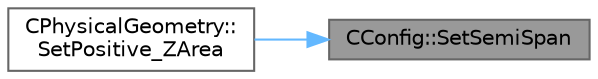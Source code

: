 digraph "CConfig::SetSemiSpan"
{
 // LATEX_PDF_SIZE
  bgcolor="transparent";
  edge [fontname=Helvetica,fontsize=10,labelfontname=Helvetica,labelfontsize=10];
  node [fontname=Helvetica,fontsize=10,shape=box,height=0.2,width=0.4];
  rankdir="RL";
  Node1 [id="Node000001",label="CConfig::SetSemiSpan",height=0.2,width=0.4,color="gray40", fillcolor="grey60", style="filled", fontcolor="black",tooltip="In case the SemiSpan is equal to 0 then, it is necessary to compute the max y distance,..."];
  Node1 -> Node2 [id="edge1_Node000001_Node000002",dir="back",color="steelblue1",style="solid",tooltip=" "];
  Node2 [id="Node000002",label="CPhysicalGeometry::\lSetPositive_ZArea",height=0.2,width=0.4,color="grey40", fillcolor="white", style="filled",URL="$classCPhysicalGeometry.html#a9c3acdee10579102b039ffe93498cc2b",tooltip="Compute surface area (positive z-direction) for force coefficient non-dimensionalization."];
}
